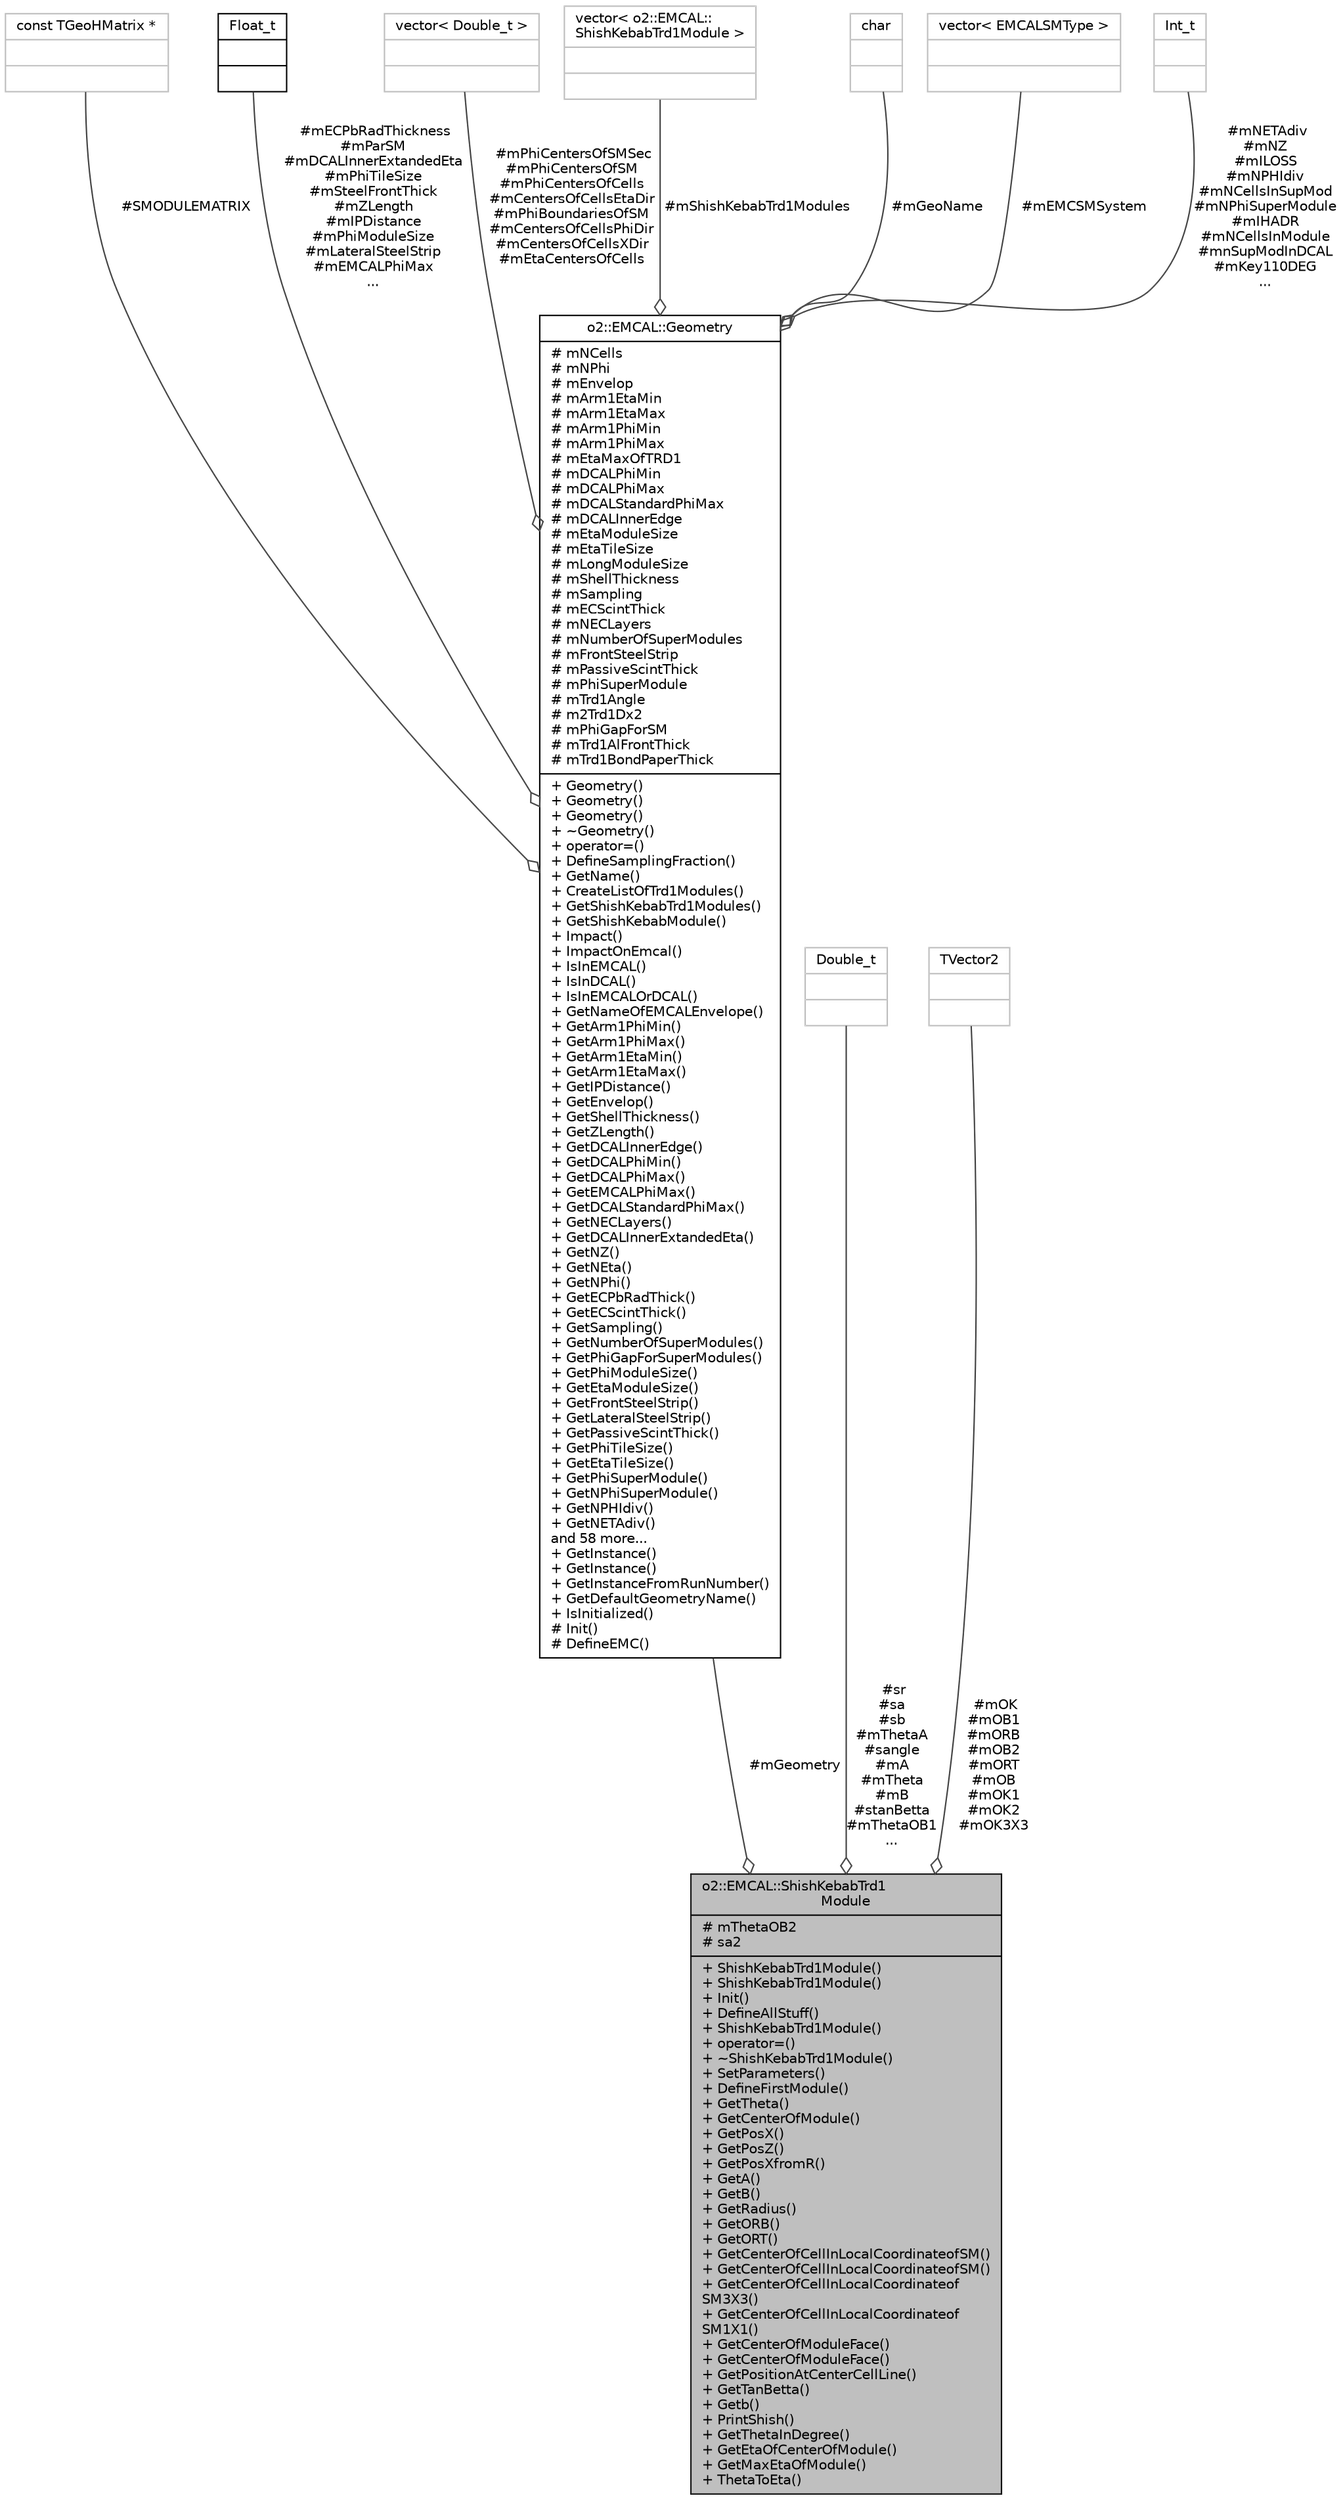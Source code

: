 digraph "o2::EMCAL::ShishKebabTrd1Module"
{
 // INTERACTIVE_SVG=YES
  bgcolor="transparent";
  edge [fontname="Helvetica",fontsize="10",labelfontname="Helvetica",labelfontsize="10"];
  node [fontname="Helvetica",fontsize="10",shape=record];
  Node1 [label="{o2::EMCAL::ShishKebabTrd1\lModule\n|# mThetaOB2\l# sa2\l|+ ShishKebabTrd1Module()\l+ ShishKebabTrd1Module()\l+ Init()\l+ DefineAllStuff()\l+ ShishKebabTrd1Module()\l+ operator=()\l+ ~ShishKebabTrd1Module()\l+ SetParameters()\l+ DefineFirstModule()\l+ GetTheta()\l+ GetCenterOfModule()\l+ GetPosX()\l+ GetPosZ()\l+ GetPosXfromR()\l+ GetA()\l+ GetB()\l+ GetRadius()\l+ GetORB()\l+ GetORT()\l+ GetCenterOfCellInLocalCoordinateofSM()\l+ GetCenterOfCellInLocalCoordinateofSM()\l+ GetCenterOfCellInLocalCoordinateof\lSM3X3()\l+ GetCenterOfCellInLocalCoordinateof\lSM1X1()\l+ GetCenterOfModuleFace()\l+ GetCenterOfModuleFace()\l+ GetPositionAtCenterCellLine()\l+ GetTanBetta()\l+ Getb()\l+ PrintShish()\l+ GetThetaInDegree()\l+ GetEtaOfCenterOfModule()\l+ GetMaxEtaOfModule()\l+ ThetaToEta()\l}",height=0.2,width=0.4,color="black", fillcolor="grey75", style="filled" fontcolor="black"];
  Node2 -> Node1 [color="grey25",fontsize="10",style="solid",label=" #mGeometry" ,arrowhead="odiamond",fontname="Helvetica"];
  Node2 [label="{o2::EMCAL::Geometry\n|# mNCells\l# mNPhi\l# mEnvelop\l# mArm1EtaMin\l# mArm1EtaMax\l# mArm1PhiMin\l# mArm1PhiMax\l# mEtaMaxOfTRD1\l# mDCALPhiMin\l# mDCALPhiMax\l# mDCALStandardPhiMax\l# mDCALInnerEdge\l# mEtaModuleSize\l# mEtaTileSize\l# mLongModuleSize\l# mShellThickness\l# mSampling\l# mECScintThick\l# mNECLayers\l# mNumberOfSuperModules\l# mFrontSteelStrip\l# mPassiveScintThick\l# mPhiSuperModule\l# mTrd1Angle\l# m2Trd1Dx2\l# mPhiGapForSM\l# mTrd1AlFrontThick\l# mTrd1BondPaperThick\l|+ Geometry()\l+ Geometry()\l+ Geometry()\l+ ~Geometry()\l+ operator=()\l+ DefineSamplingFraction()\l+ GetName()\l+ CreateListOfTrd1Modules()\l+ GetShishKebabTrd1Modules()\l+ GetShishKebabModule()\l+ Impact()\l+ ImpactOnEmcal()\l+ IsInEMCAL()\l+ IsInDCAL()\l+ IsInEMCALOrDCAL()\l+ GetNameOfEMCALEnvelope()\l+ GetArm1PhiMin()\l+ GetArm1PhiMax()\l+ GetArm1EtaMin()\l+ GetArm1EtaMax()\l+ GetIPDistance()\l+ GetEnvelop()\l+ GetShellThickness()\l+ GetZLength()\l+ GetDCALInnerEdge()\l+ GetDCALPhiMin()\l+ GetDCALPhiMax()\l+ GetEMCALPhiMax()\l+ GetDCALStandardPhiMax()\l+ GetNECLayers()\l+ GetDCALInnerExtandedEta()\l+ GetNZ()\l+ GetNEta()\l+ GetNPhi()\l+ GetECPbRadThick()\l+ GetECScintThick()\l+ GetSampling()\l+ GetNumberOfSuperModules()\l+ GetPhiGapForSuperModules()\l+ GetPhiModuleSize()\l+ GetEtaModuleSize()\l+ GetFrontSteelStrip()\l+ GetLateralSteelStrip()\l+ GetPassiveScintThick()\l+ GetPhiTileSize()\l+ GetEtaTileSize()\l+ GetPhiSuperModule()\l+ GetNPhiSuperModule()\l+ GetNPHIdiv()\l+ GetNETAdiv()\land 58 more...\l+ GetInstance()\l+ GetInstance()\l+ GetInstanceFromRunNumber()\l+ GetDefaultGeometryName()\l+ IsInitialized()\l# Init()\l# DefineEMC()\l}",height=0.2,width=0.4,color="black",URL="$d5/d39/classo2_1_1EMCAL_1_1Geometry.html"];
  Node3 -> Node2 [color="grey25",fontsize="10",style="solid",label=" #SMODULEMATRIX" ,arrowhead="odiamond",fontname="Helvetica"];
  Node3 [label="{const TGeoHMatrix *\n||}",height=0.2,width=0.4,color="grey75"];
  Node4 -> Node2 [color="grey25",fontsize="10",style="solid",label=" #mECPbRadThickness\n#mParSM\n#mDCALInnerExtandedEta\n#mPhiTileSize\n#mSteelFrontThick\n#mZLength\n#mIPDistance\n#mPhiModuleSize\n#mLateralSteelStrip\n#mEMCALPhiMax\n..." ,arrowhead="odiamond",fontname="Helvetica"];
  Node4 [label="{Float_t\n||}",height=0.2,width=0.4,color="black",URL="$d9/d7d/classFloat__t.html"];
  Node5 -> Node2 [color="grey25",fontsize="10",style="solid",label=" #mPhiCentersOfSMSec\n#mPhiCentersOfSM\n#mPhiCentersOfCells\n#mCentersOfCellsEtaDir\n#mPhiBoundariesOfSM\n#mCentersOfCellsPhiDir\n#mCentersOfCellsXDir\n#mEtaCentersOfCells" ,arrowhead="odiamond",fontname="Helvetica"];
  Node5 [label="{vector\< Double_t \>\n||}",height=0.2,width=0.4,color="grey75"];
  Node6 -> Node2 [color="grey25",fontsize="10",style="solid",label=" #mShishKebabTrd1Modules" ,arrowhead="odiamond",fontname="Helvetica"];
  Node6 [label="{vector\< o2::EMCAL::\lShishKebabTrd1Module \>\n||}",height=0.2,width=0.4,color="grey75"];
  Node7 -> Node2 [color="grey25",fontsize="10",style="solid",label=" #mGeoName" ,arrowhead="odiamond",fontname="Helvetica"];
  Node7 [label="{char\n||}",height=0.2,width=0.4,color="grey75"];
  Node8 -> Node2 [color="grey25",fontsize="10",style="solid",label=" #mEMCSMSystem" ,arrowhead="odiamond",fontname="Helvetica"];
  Node8 [label="{vector\< EMCALSMType \>\n||}",height=0.2,width=0.4,color="grey75"];
  Node9 -> Node2 [color="grey25",fontsize="10",style="solid",label=" #mNETAdiv\n#mNZ\n#mILOSS\n#mNPHIdiv\n#mNCellsInSupMod\n#mNPhiSuperModule\n#mIHADR\n#mNCellsInModule\n#mnSupModInDCAL\n#mKey110DEG\n..." ,arrowhead="odiamond",fontname="Helvetica"];
  Node9 [label="{Int_t\n||}",height=0.2,width=0.4,color="grey75"];
  Node10 -> Node1 [color="grey25",fontsize="10",style="solid",label=" #sr\n#sa\n#sb\n#mThetaA\n#sangle\n#mA\n#mTheta\n#mB\n#stanBetta\n#mThetaOB1\n..." ,arrowhead="odiamond",fontname="Helvetica"];
  Node10 [label="{Double_t\n||}",height=0.2,width=0.4,color="grey75"];
  Node11 -> Node1 [color="grey25",fontsize="10",style="solid",label=" #mOK\n#mOB1\n#mORB\n#mOB2\n#mORT\n#mOB\n#mOK1\n#mOK2\n#mOK3X3" ,arrowhead="odiamond",fontname="Helvetica"];
  Node11 [label="{TVector2\n||}",height=0.2,width=0.4,color="grey75"];
}
